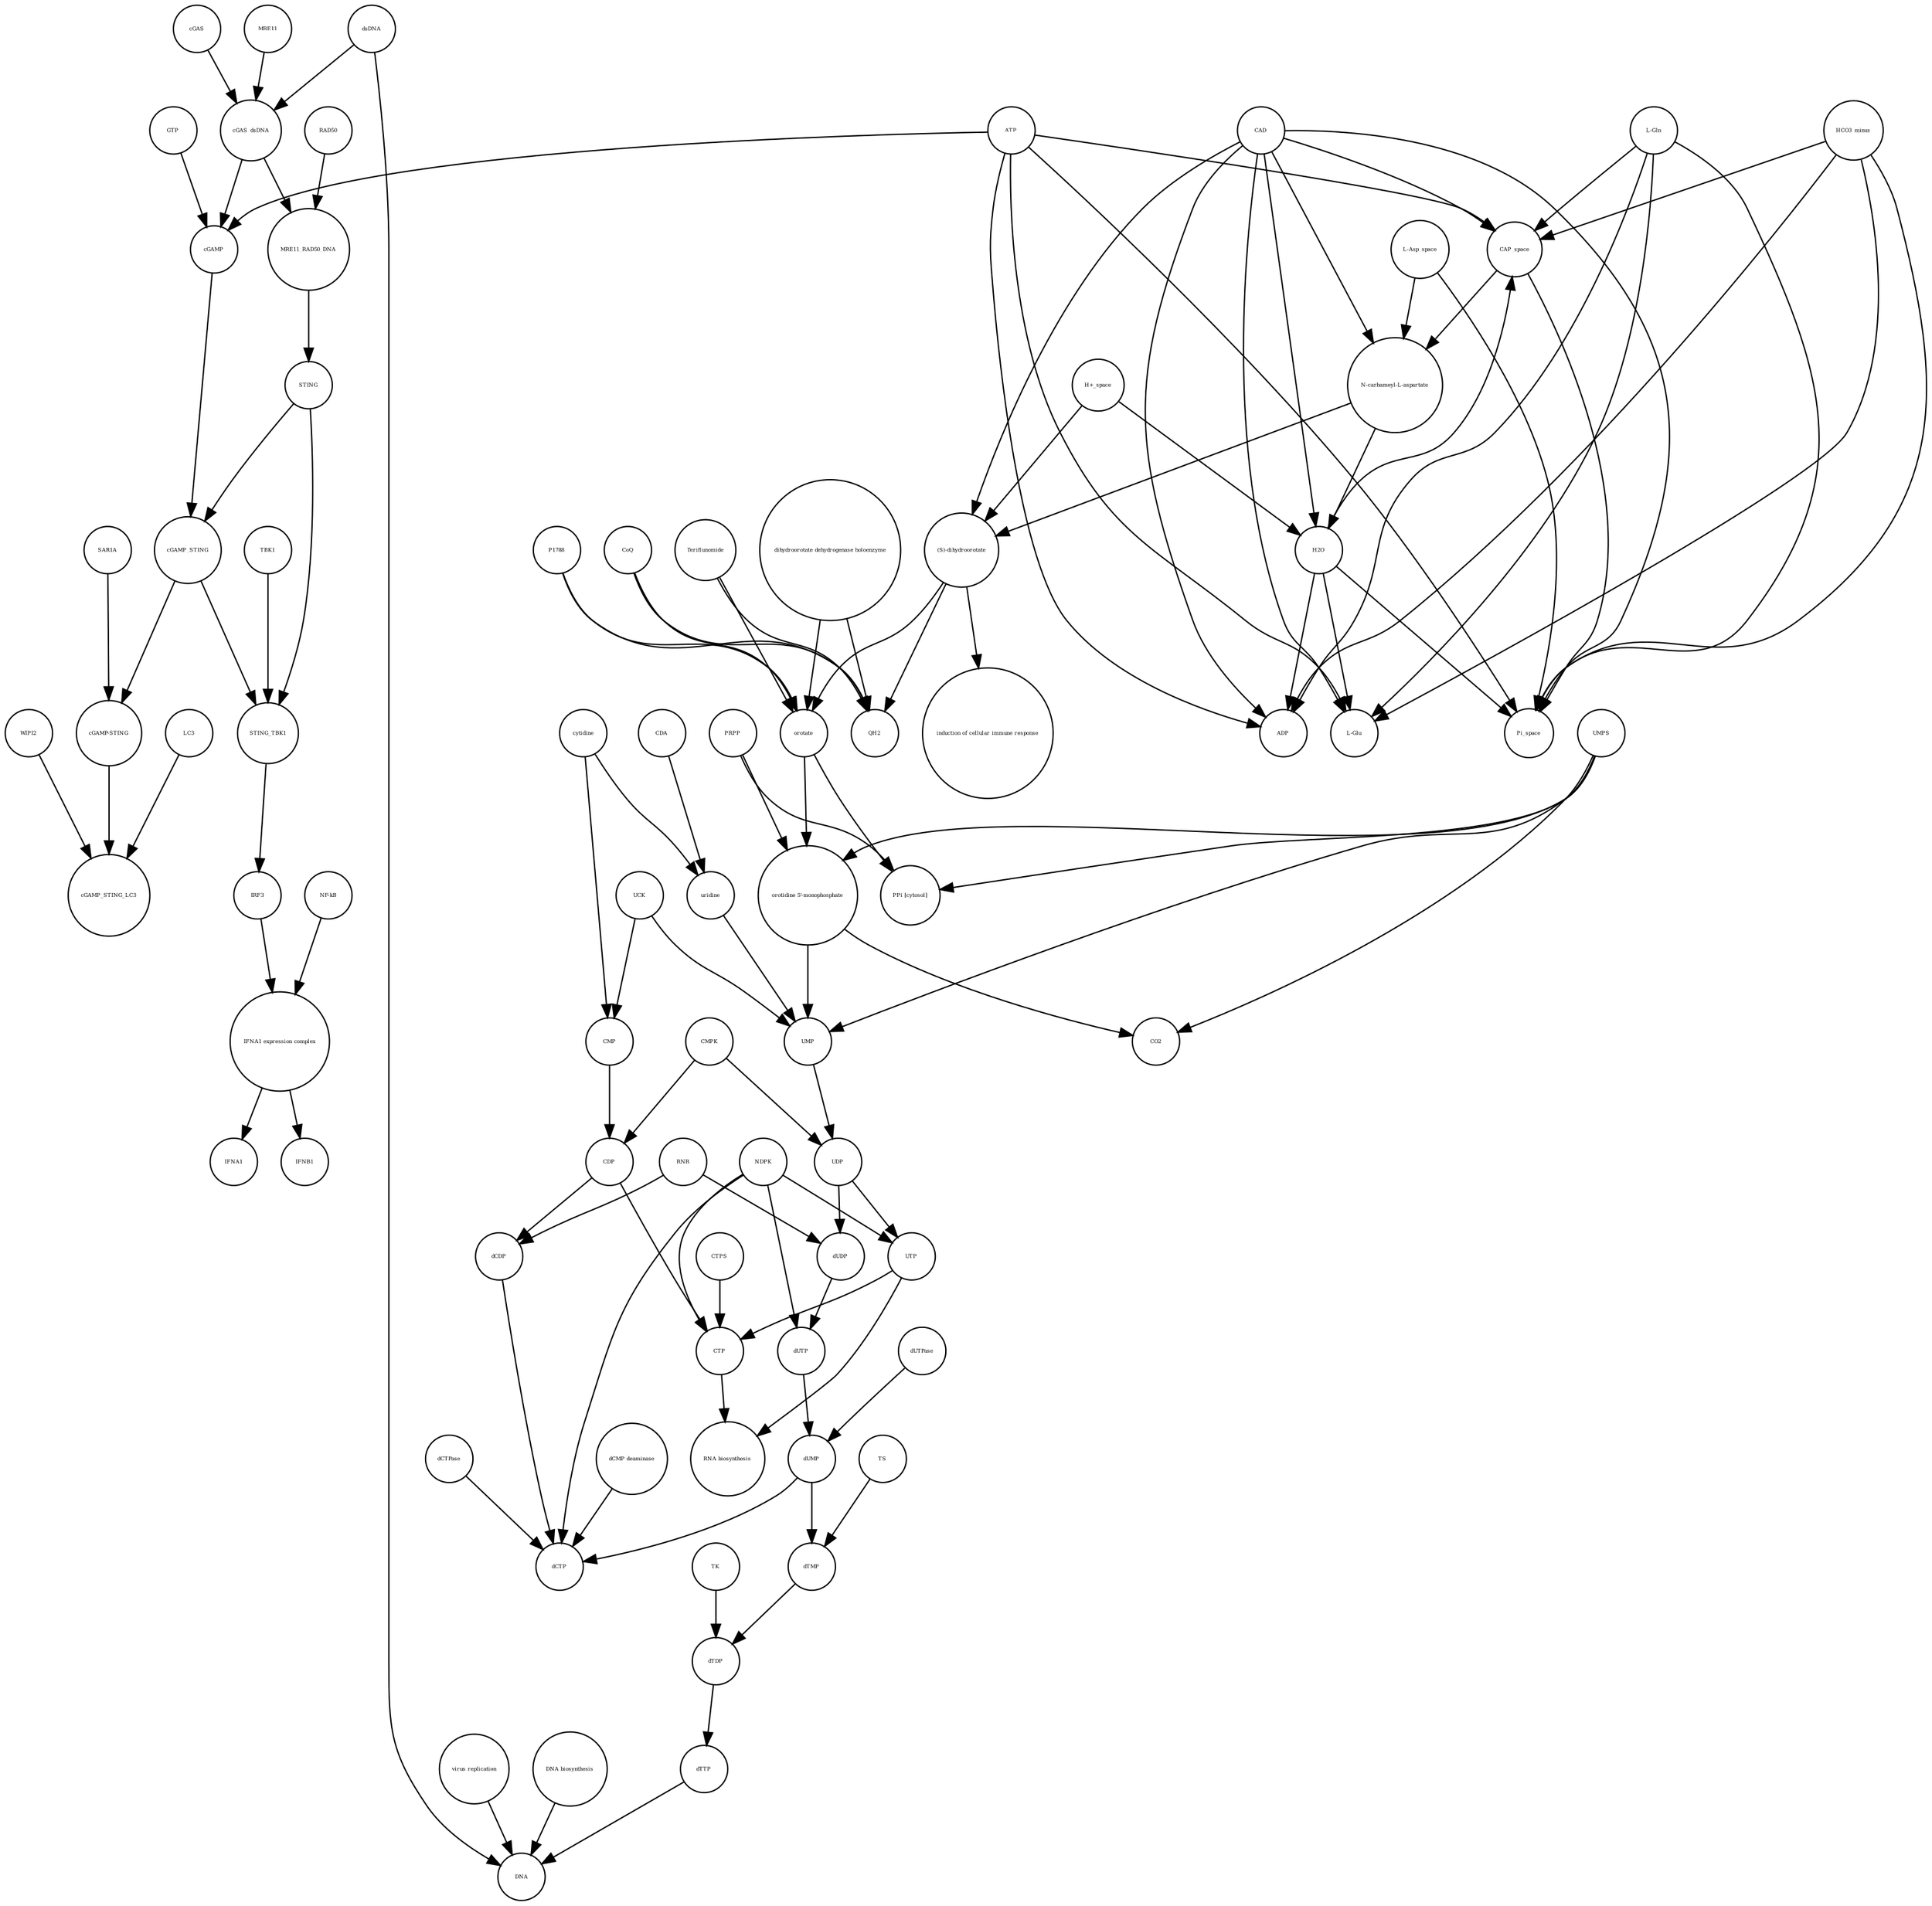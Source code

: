 strict digraph  {
UTP [annotation="", bipartite=0, cls="simple chemical", fontsize=4, label=UTP, shape=circle];
"RNA biosynthesis" [annotation="urn_miriam_obo.go_GO%3A0032774", bipartite=0, cls=phenotype, fontsize=4, label="RNA biosynthesis", shape=circle];
CTP [annotation="", bipartite=0, cls="simple chemical", fontsize=4, label=CTP, shape=circle];
"(S)-dihydroorotate" [annotation="", bipartite=0, cls="simple chemical", fontsize=4, label="(S)-dihydroorotate", shape=circle];
"induction of cellular immune response" [annotation="", bipartite=0, cls=phenotype, fontsize=4, label="induction of cellular immune response", shape=circle];
MRE11 [annotation="", bipartite=0, cls="macromolecule multimer", fontsize=4, label=MRE11, shape=circle];
MRE11_RAD50_DNA [annotation="", bipartite=0, cls=complex, fontsize=4, label=MRE11_RAD50_DNA, shape=circle];
cGAS [annotation="", bipartite=0, cls=macromolecule, fontsize=4, label=cGAS, shape=circle];
CTPS [annotation="", bipartite=0, cls=macromolecule, fontsize=4, label=CTPS, shape=circle];
IFNB1 [annotation="", bipartite=0, cls="nucleic acid feature", fontsize=4, label=IFNB1, shape=circle];
CoQ [annotation="", bipartite=0, cls="simple chemical", fontsize=4, label=CoQ, shape=circle];
UMP [annotation="", bipartite=0, cls="simple chemical", fontsize=4, label=UMP, shape=circle];
"dCMP deaminase" [annotation="", bipartite=0, cls=macromolecule, fontsize=4, label="dCMP deaminase", shape=circle];
TS [annotation="", bipartite=0, cls=macromolecule, fontsize=4, label=TS, shape=circle];
HCO3_minus [annotation="", bipartite=0, cls="simple chemical", fontsize=4, label=HCO3_minus, shape=circle];
"virus replication" [annotation="", bipartite=0, cls=phenotype, fontsize=4, label="virus replication", shape=circle];
dTTP [annotation="", bipartite=0, cls="simple chemical", fontsize=4, label=dTTP, shape=circle];
"DNA biosynthesis" [annotation="urn_miriam_obo.go_GO%3A0071897", bipartite=0, cls=phenotype, fontsize=4, label="DNA biosynthesis", shape=circle];
CMP [annotation="", bipartite=0, cls="simple chemical", fontsize=4, label=CMP, shape=circle];
ATP [annotation="", bipartite=0, cls="simple chemical", fontsize=4, label=ATP, shape=circle];
SAR1A [annotation="", bipartite=0, cls=macromolecule, fontsize=4, label=SAR1A, shape=circle];
TBK1 [annotation="", bipartite=0, cls=macromolecule, fontsize=4, label=TBK1, shape=circle];
UDP [annotation="", bipartite=0, cls="simple chemical", fontsize=4, label=UDP, shape=circle];
dsDNA [annotation="", bipartite=0, cls="simple chemical", fontsize=4, label=dsDNA, shape=circle];
cGAS_dsDNA [annotation="", bipartite=0, cls=complex, fontsize=4, label=cGAS_dsDNA, shape=circle];
"L-Gln" [annotation="", bipartite=0, cls="simple chemical", fontsize=4, label="L-Gln", shape=circle];
CAP_space [annotation="", bipartite=0, cls="simple chemical", fontsize=4, label=CAP_space, shape=circle];
"L-Glu" [annotation="", bipartite=0, cls="simple chemical", fontsize=4, label="L-Glu", shape=circle];
CDP [annotation="", bipartite=0, cls="simple chemical", fontsize=4, label=CDP, shape=circle];
dUTPase [annotation="", bipartite=0, cls=macromolecule, fontsize=4, label=dUTPase, shape=circle];
GTP [annotation="", bipartite=0, cls="simple chemical", fontsize=4, label=GTP, shape=circle];
cGAMP_STING [annotation="", bipartite=0, cls=complex, fontsize=4, label=cGAMP_STING, shape=circle];
LC3 [annotation="", bipartite=0, cls=macromolecule, fontsize=4, label=LC3, shape=circle];
"N-carbamoyl-L-aspartate" [annotation="", bipartite=0, cls="simple chemical", fontsize=4, label="N-carbamoyl-L-aspartate", shape=circle];
UMPS [annotation="", bipartite=0, cls="macromolecule multimer", fontsize=4, label=UMPS, shape=circle];
IRF3 [annotation="", bipartite=0, cls="macromolecule multimer", fontsize=4, label=IRF3, shape=circle];
"L-Asp_space" [annotation="", bipartite=0, cls="simple chemical", fontsize=4, label="L-Asp_space", shape=circle];
"NF-kB" [annotation="", bipartite=0, cls=complex, fontsize=4, label="NF-kB", shape=circle];
UCK [annotation="", bipartite=0, cls=macromolecule, fontsize=4, label=UCK, shape=circle];
"H+_space" [annotation="", bipartite=0, cls="simple chemical", fontsize=4, label="H+_space", shape=circle];
"orotidine 5'-monophosphate" [annotation="", bipartite=0, cls="simple chemical", fontsize=4, label="orotidine 5'-monophosphate", shape=circle];
PRPP [annotation="", bipartite=0, cls="simple chemical", fontsize=4, label=PRPP, shape=circle];
CMPK [annotation="", bipartite=0, cls=macromolecule, fontsize=4, label=CMPK, shape=circle];
"PPi [cytosol]" [annotation="", bipartite=0, cls="simple chemical", fontsize=4, label="PPi [cytosol]", shape=circle];
DNA [annotation="", bipartite=0, cls="nucleic acid feature", fontsize=4, label=DNA, shape=circle];
QH2 [annotation="", bipartite=0, cls="simple chemical", fontsize=4, label=QH2, shape=circle];
ADP [annotation="", bipartite=0, cls="simple chemical", fontsize=4, label=ADP, shape=circle];
STING [annotation="", bipartite=0, cls="macromolecule multimer", fontsize=4, label=STING, shape=circle];
orotate [annotation="", bipartite=0, cls="simple chemical", fontsize=4, label=orotate, shape=circle];
dUTP [annotation="", bipartite=0, cls="simple chemical", fontsize=4, label=dUTP, shape=circle];
cytidine [annotation="", bipartite=0, cls="simple chemical", fontsize=4, label=cytidine, shape=circle];
IFNA1 [annotation="", bipartite=0, cls="nucleic acid feature", fontsize=4, label=IFNA1, shape=circle];
NDPK [annotation="", bipartite=0, cls=macromolecule, fontsize=4, label=NDPK, shape=circle];
H2O [annotation="", bipartite=0, cls="simple chemical", fontsize=4, label=H2O, shape=circle];
dCTP [annotation="", bipartite=0, cls="simple chemical", fontsize=4, label=dCTP, shape=circle];
CO2 [annotation="", bipartite=0, cls="simple chemical", fontsize=4, label=CO2, shape=circle];
dUMP [annotation="", bipartite=0, cls="simple chemical", fontsize=4, label=dUMP, shape=circle];
STING_TBK1 [annotation="", bipartite=0, cls=complex, fontsize=4, label=STING_TBK1, shape=circle];
CAD [annotation="", bipartite=0, cls=macromolecule, fontsize=4, label=CAD, shape=circle];
TK [annotation="", bipartite=0, cls=macromolecule, fontsize=4, label=TK, shape=circle];
uridine [annotation="", bipartite=0, cls="simple chemical", fontsize=4, label=uridine, shape=circle];
dCDP [annotation="", bipartite=0, cls="simple chemical", fontsize=4, label=dCDP, shape=circle];
WIPI2 [annotation="", bipartite=0, cls=macromolecule, fontsize=4, label=WIPI2, shape=circle];
"cGAMP-STING" [annotation="", bipartite=0, cls=complex, fontsize=4, label="cGAMP-STING", shape=circle];
CDA [annotation="", bipartite=0, cls=macromolecule, fontsize=4, label=CDA, shape=circle];
cGAMP_STING_LC3 [annotation="", bipartite=0, cls=complex, fontsize=4, label=cGAMP_STING_LC3, shape=circle];
dTDP [annotation="", bipartite=0, cls="simple chemical", fontsize=4, label=dTDP, shape=circle];
"dihydroorotate dehydrogenase holoenzyme" [annotation="", bipartite=0, cls="simple chemical", fontsize=4, label="dihydroorotate dehydrogenase holoenzyme", shape=circle];
P1788 [annotation="", bipartite=0, cls="simple chemical", fontsize=4, label=P1788, shape=circle];
dTMP [annotation="", bipartite=0, cls="simple chemical", fontsize=4, label=dTMP, shape=circle];
"IFNA1 expression complex" [annotation="", bipartite=0, cls=complex, fontsize=4, label="IFNA1 expression complex", shape=circle];
RNR [annotation="", bipartite=0, cls=macromolecule, fontsize=4, label=RNR, shape=circle];
dUDP [annotation="", bipartite=0, cls="simple chemical", fontsize=4, label=dUDP, shape=circle];
dCTPase [annotation="", bipartite=0, cls=macromolecule, fontsize=4, label=dCTPase, shape=circle];
Teriflunomide [annotation="", bipartite=0, cls="simple chemical", fontsize=4, label=Teriflunomide, shape=circle];
RAD50 [annotation="", bipartite=0, cls="macromolecule multimer", fontsize=4, label=RAD50, shape=circle];
cGAMP [annotation="", bipartite=0, cls="simple chemical", fontsize=4, label=cGAMP, shape=circle];
Pi_space [annotation="", bipartite=0, cls="simple chemical", fontsize=4, label=Pi_space, shape=circle];
UTP -> "RNA biosynthesis"  [annotation="", interaction_type="necessary stimulation"];
UTP -> CTP  [annotation="", interaction_type=production];
CTP -> "RNA biosynthesis"  [annotation="", interaction_type="necessary stimulation"];
"(S)-dihydroorotate" -> "induction of cellular immune response"  [annotation="", interaction_type="necessary stimulation"];
"(S)-dihydroorotate" -> QH2  [annotation="", interaction_type=production];
"(S)-dihydroorotate" -> orotate  [annotation="", interaction_type=production];
MRE11 -> cGAS_dsDNA  [annotation="", interaction_type=production];
MRE11_RAD50_DNA -> STING  [annotation="", interaction_type=catalysis];
cGAS -> cGAS_dsDNA  [annotation="", interaction_type=production];
CTPS -> CTP  [annotation="", interaction_type=catalysis];
CoQ -> QH2  [annotation="", interaction_type=production];
CoQ -> orotate  [annotation="", interaction_type=production];
UMP -> UDP  [annotation="", interaction_type=production];
"dCMP deaminase" -> dCTP  [annotation="", interaction_type=catalysis];
TS -> dTMP  [annotation="", interaction_type=catalysis];
HCO3_minus -> CAP_space  [annotation="", interaction_type=production];
HCO3_minus -> ADP  [annotation="", interaction_type=production];
HCO3_minus -> "L-Glu"  [annotation="", interaction_type=production];
HCO3_minus -> Pi_space  [annotation="", interaction_type=production];
"virus replication" -> DNA  [annotation="", interaction_type=inhibition];
dTTP -> DNA  [annotation="", interaction_type=production];
"DNA biosynthesis" -> DNA  [annotation="", interaction_type=catalysis];
CMP -> CDP  [annotation="", interaction_type=production];
ATP -> ADP  [annotation="", interaction_type=production];
ATP -> CAP_space  [annotation="", interaction_type=production];
ATP -> "L-Glu"  [annotation="", interaction_type=production];
ATP -> Pi_space  [annotation="", interaction_type=production];
ATP -> cGAMP  [annotation="", interaction_type=production];
SAR1A -> "cGAMP-STING"  [annotation="", interaction_type=catalysis];
TBK1 -> STING_TBK1  [annotation="", interaction_type=production];
UDP -> UTP  [annotation="", interaction_type=production];
UDP -> dUDP  [annotation="", interaction_type=production];
dsDNA -> DNA  [annotation="", interaction_type=production];
dsDNA -> cGAS_dsDNA  [annotation="", interaction_type=production];
cGAS_dsDNA -> MRE11_RAD50_DNA  [annotation="", interaction_type=production];
cGAS_dsDNA -> cGAMP  [annotation="", interaction_type=catalysis];
"L-Gln" -> CAP_space  [annotation="", interaction_type=production];
"L-Gln" -> ADP  [annotation="", interaction_type=production];
"L-Gln" -> "L-Glu"  [annotation="", interaction_type=production];
"L-Gln" -> Pi_space  [annotation="", interaction_type=production];
CAP_space -> Pi_space  [annotation="", interaction_type=production];
CAP_space -> "N-carbamoyl-L-aspartate"  [annotation="", interaction_type=production];
CDP -> dCDP  [annotation="", interaction_type=production];
CDP -> CTP  [annotation="", interaction_type=production];
dUTPase -> dUMP  [annotation="", interaction_type=catalysis];
GTP -> cGAMP  [annotation="", interaction_type=production];
cGAMP_STING -> STING_TBK1  [annotation="", interaction_type=production];
cGAMP_STING -> "cGAMP-STING"  [annotation="", interaction_type=production];
LC3 -> cGAMP_STING_LC3  [annotation="", interaction_type=production];
"N-carbamoyl-L-aspartate" -> "(S)-dihydroorotate"  [annotation="", interaction_type=production];
"N-carbamoyl-L-aspartate" -> H2O  [annotation="", interaction_type=production];
UMPS -> "PPi [cytosol]"  [annotation=urn_miriam_reactome_REACT_1698, interaction_type=catalysis];
UMPS -> "orotidine 5'-monophosphate"  [annotation=urn_miriam_reactome_REACT_1698, interaction_type=catalysis];
UMPS -> CO2  [annotation=urn_miriam_reactome_REACT_1698, interaction_type=catalysis];
UMPS -> UMP  [annotation=urn_miriam_reactome_REACT_1698, interaction_type=catalysis];
IRF3 -> "IFNA1 expression complex"  [annotation="", interaction_type=production];
"L-Asp_space" -> Pi_space  [annotation="", interaction_type=production];
"L-Asp_space" -> "N-carbamoyl-L-aspartate"  [annotation="", interaction_type=production];
"NF-kB" -> "IFNA1 expression complex"  [annotation="", interaction_type=production];
UCK -> CMP  [annotation="", interaction_type=catalysis];
UCK -> UMP  [annotation="", interaction_type=catalysis];
"H+_space" -> "(S)-dihydroorotate"  [annotation="", interaction_type=production];
"H+_space" -> H2O  [annotation="", interaction_type=production];
"orotidine 5'-monophosphate" -> CO2  [annotation="", interaction_type=production];
"orotidine 5'-monophosphate" -> UMP  [annotation="", interaction_type=production];
PRPP -> "PPi [cytosol]"  [annotation="", interaction_type=production];
PRPP -> "orotidine 5'-monophosphate"  [annotation="", interaction_type=production];
CMPK -> UDP  [annotation="", interaction_type=catalysis];
CMPK -> CDP  [annotation="", interaction_type=catalysis];
STING -> STING_TBK1  [annotation="", interaction_type=production];
STING -> cGAMP_STING  [annotation="", interaction_type=production];
orotate -> "PPi [cytosol]"  [annotation="", interaction_type=production];
orotate -> "orotidine 5'-monophosphate"  [annotation="", interaction_type=production];
dUTP -> dUMP  [annotation="", interaction_type=production];
cytidine -> uridine  [annotation="", interaction_type=production];
cytidine -> CMP  [annotation="", interaction_type=production];
NDPK -> dCTP  [annotation="", interaction_type=catalysis];
NDPK -> UTP  [annotation="", interaction_type=catalysis];
NDPK -> CTP  [annotation="", interaction_type=catalysis];
NDPK -> dUTP  [annotation="", interaction_type=catalysis];
H2O -> CAP_space  [annotation="", interaction_type=production];
H2O -> ADP  [annotation="", interaction_type=production];
H2O -> "L-Glu"  [annotation="", interaction_type=production];
H2O -> Pi_space  [annotation="", interaction_type=production];
dUMP -> dTMP  [annotation="", interaction_type=production];
dUMP -> dCTP  [annotation="", interaction_type=production];
STING_TBK1 -> IRF3  [annotation="", interaction_type=catalysis];
CAD -> "(S)-dihydroorotate"  [annotation=urn_miriam_reactome_REACT_1698, interaction_type=catalysis];
CAD -> H2O  [annotation=urn_miriam_reactome_REACT_1698, interaction_type=catalysis];
CAD -> "N-carbamoyl-L-aspartate"  [annotation=urn_miriam_reactome_REACT_1698, interaction_type=catalysis];
CAD -> Pi_space  [annotation=urn_miriam_reactome_REACT_1698, interaction_type=catalysis];
CAD -> ADP  [annotation=urn_miriam_reactome_REACT_1698, interaction_type=catalysis];
CAD -> CAP_space  [annotation=urn_miriam_reactome_REACT_1698, interaction_type=catalysis];
CAD -> "L-Glu"  [annotation=urn_miriam_reactome_REACT_1698, interaction_type=catalysis];
TK -> dTDP  [annotation="", interaction_type=catalysis];
uridine -> UMP  [annotation="", interaction_type=production];
dCDP -> dCTP  [annotation="", interaction_type=production];
WIPI2 -> cGAMP_STING_LC3  [annotation="", interaction_type=catalysis];
"cGAMP-STING" -> cGAMP_STING_LC3  [annotation="", interaction_type=production];
CDA -> uridine  [annotation="", interaction_type=catalysis];
dTDP -> dTTP  [annotation="", interaction_type=production];
"dihydroorotate dehydrogenase holoenzyme" -> QH2  [annotation=urn_miriam_reactome_REACT_1698, interaction_type=catalysis];
"dihydroorotate dehydrogenase holoenzyme" -> orotate  [annotation=urn_miriam_reactome_REACT_1698, interaction_type=catalysis];
P1788 -> QH2  [annotation=urn_miriam_reactome_REACT_1698, interaction_type=inhibition];
P1788 -> orotate  [annotation=urn_miriam_reactome_REACT_1698, interaction_type=inhibition];
dTMP -> dTDP  [annotation="", interaction_type=production];
"IFNA1 expression complex" -> IFNB1  [annotation="", interaction_type=stimulation];
"IFNA1 expression complex" -> IFNA1  [annotation="", interaction_type=stimulation];
RNR -> dCDP  [annotation="", interaction_type=catalysis];
RNR -> dUDP  [annotation="", interaction_type=catalysis];
dUDP -> dUTP  [annotation="", interaction_type=production];
dCTPase -> dCTP  [annotation="", interaction_type=catalysis];
Teriflunomide -> QH2  [annotation=urn_miriam_reactome_REACT_1698, interaction_type=inhibition];
Teriflunomide -> orotate  [annotation=urn_miriam_reactome_REACT_1698, interaction_type=inhibition];
RAD50 -> MRE11_RAD50_DNA  [annotation="", interaction_type=production];
cGAMP -> cGAMP_STING  [annotation="", interaction_type=production];
}

